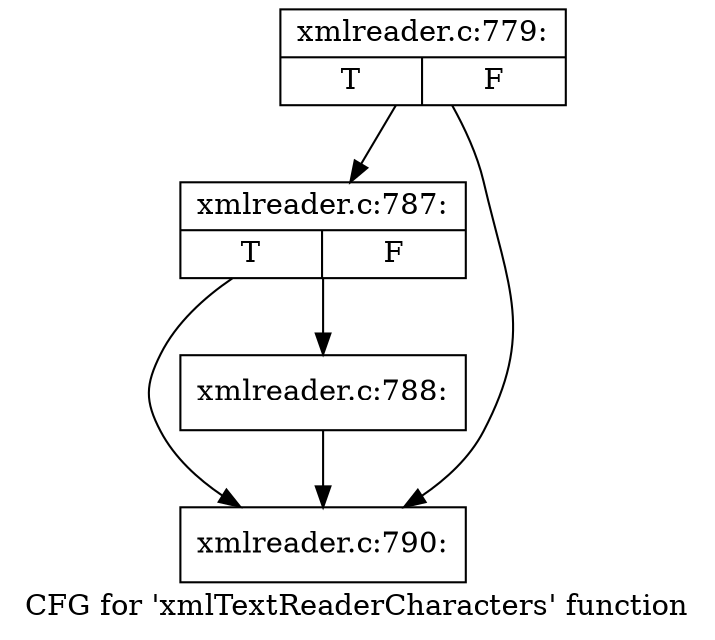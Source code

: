 digraph "CFG for 'xmlTextReaderCharacters' function" {
	label="CFG for 'xmlTextReaderCharacters' function";

	Node0x4847150 [shape=record,label="{xmlreader.c:779:|{<s0>T|<s1>F}}"];
	Node0x4847150 -> Node0x4850270;
	Node0x4847150 -> Node0x4850220;
	Node0x4850270 [shape=record,label="{xmlreader.c:787:|{<s0>T|<s1>F}}"];
	Node0x4850270 -> Node0x48501d0;
	Node0x4850270 -> Node0x4850220;
	Node0x48501d0 [shape=record,label="{xmlreader.c:788:}"];
	Node0x48501d0 -> Node0x4850220;
	Node0x4850220 [shape=record,label="{xmlreader.c:790:}"];
}
